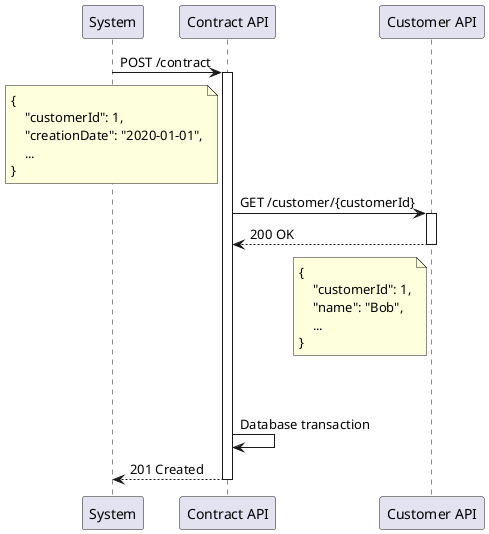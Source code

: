 @startuml
"System" -> "Contract API": POST /contract
note left of "Contract API"
{
    "customerId": 1,
    "creationDate": "2020-01-01",
    ...
}
end note
activate "Contract API"
"Contract API" -> "Customer API": GET /customer/{customerId}
activate "Customer API"
"Customer API" --> "Contract API": 200 OK
note left of "Customer API"
 {
     "customerId": 1,
     "name": "Bob",
     ...
 }
end note
|||
|||
deactivate "Customer API"
"Contract API" -> "Contract API": Database transaction
"Contract API" --> System: 201 Created
deactivate "Contract API"
@enduml